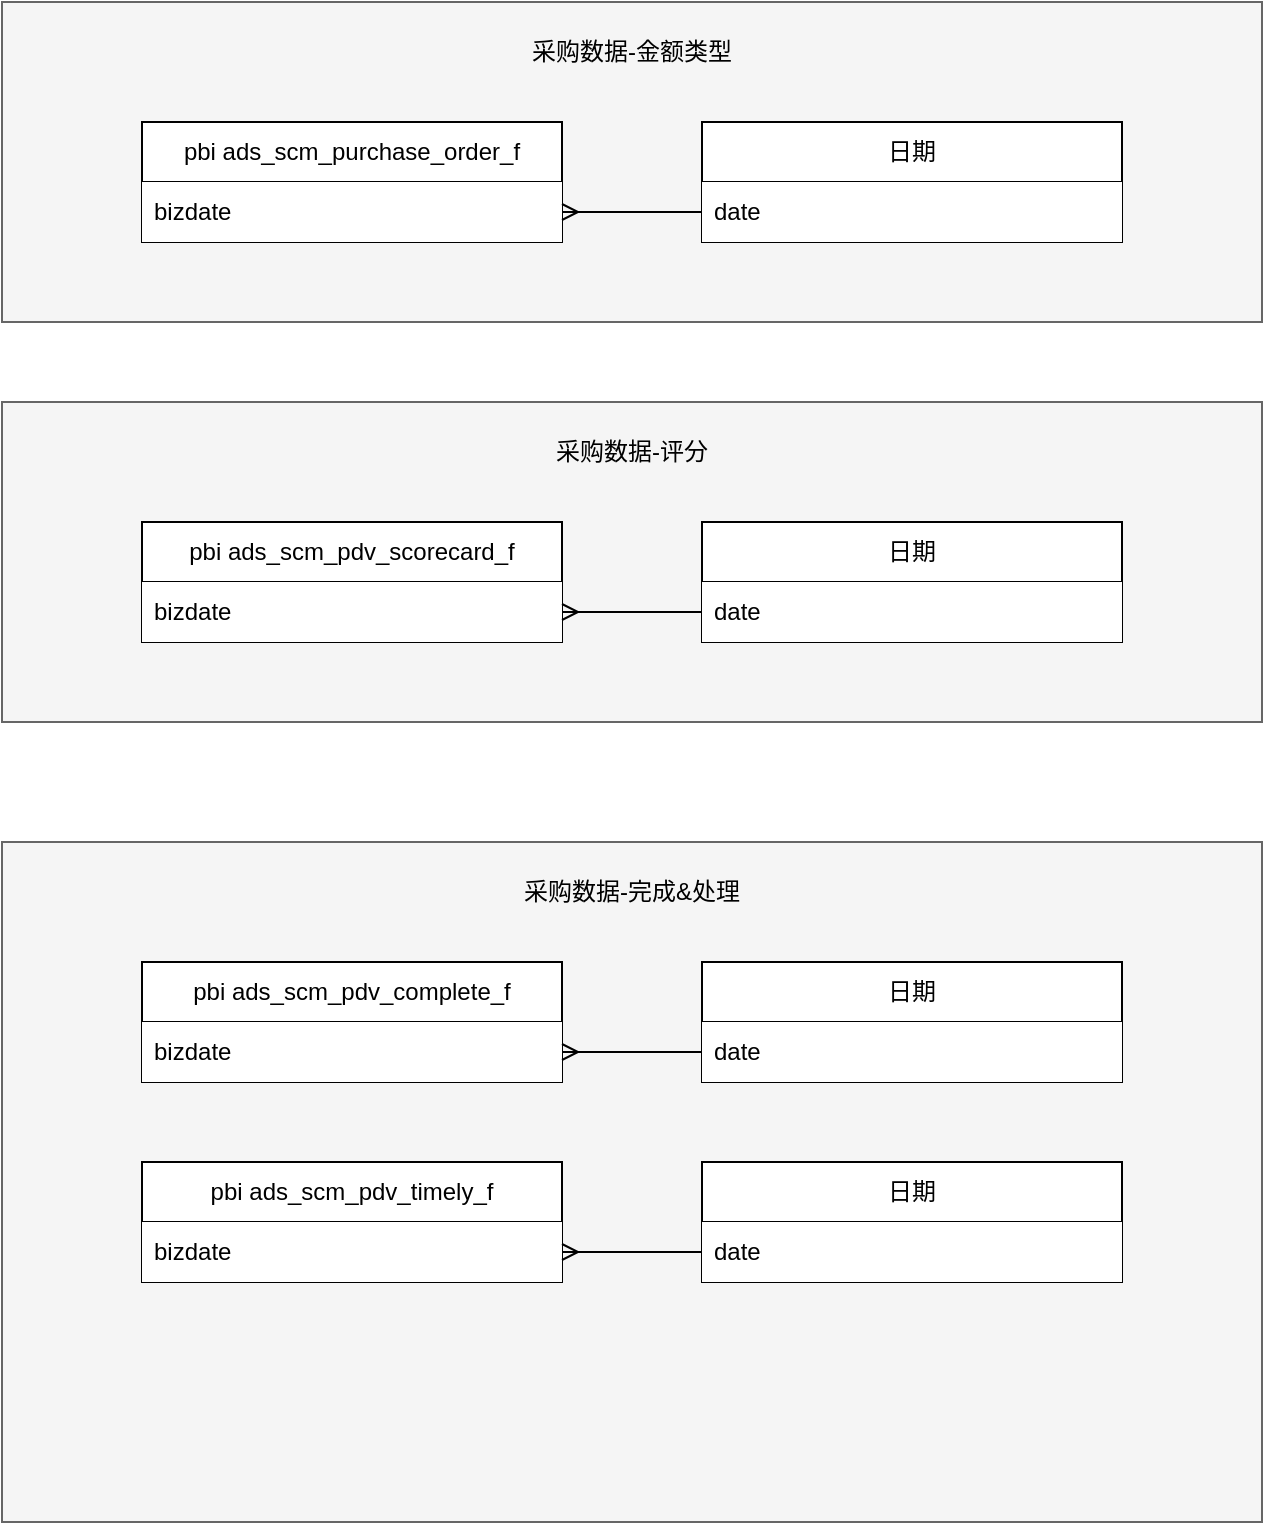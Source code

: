 <mxfile version="22.0.7" type="github">
  <diagram name="第 1 页" id="ms7cmBtQCjfg9Er-cUNL">
    <mxGraphModel dx="936" dy="474" grid="1" gridSize="10" guides="1" tooltips="1" connect="1" arrows="1" fold="1" page="1" pageScale="1" pageWidth="827" pageHeight="1169" math="0" shadow="0">
      <root>
        <mxCell id="0" />
        <mxCell id="1" parent="0" />
        <mxCell id="bN1EZidKKzJhDgt3exao-81" value="" style="rounded=0;whiteSpace=wrap;html=1;fillColor=#f5f5f5;fontColor=#333333;strokeColor=#666666;" vertex="1" parent="1">
          <mxGeometry x="99" y="60" width="630" height="160" as="geometry" />
        </mxCell>
        <mxCell id="bN1EZidKKzJhDgt3exao-72" value="pbi ads_scm_purchase_order_f" style="swimlane;fontStyle=0;childLayout=stackLayout;horizontal=1;startSize=30;horizontalStack=0;resizeParent=1;resizeParentMax=0;resizeLast=0;collapsible=1;marginBottom=0;whiteSpace=wrap;html=1;" vertex="1" parent="1">
          <mxGeometry x="169" y="120" width="210" height="60" as="geometry" />
        </mxCell>
        <mxCell id="bN1EZidKKzJhDgt3exao-73" value="bizdate" style="text;strokeColor=none;fillColor=default;align=left;verticalAlign=middle;spacingLeft=4;spacingRight=4;overflow=hidden;points=[[0,0.5],[1,0.5]];portConstraint=eastwest;rotatable=0;whiteSpace=wrap;html=1;" vertex="1" parent="bN1EZidKKzJhDgt3exao-72">
          <mxGeometry y="30" width="210" height="30" as="geometry" />
        </mxCell>
        <mxCell id="bN1EZidKKzJhDgt3exao-76" value="日期" style="swimlane;fontStyle=0;childLayout=stackLayout;horizontal=1;startSize=30;horizontalStack=0;resizeParent=1;resizeParentMax=0;resizeLast=0;collapsible=1;marginBottom=0;whiteSpace=wrap;html=1;" vertex="1" parent="1">
          <mxGeometry x="449" y="120" width="210" height="60" as="geometry" />
        </mxCell>
        <mxCell id="bN1EZidKKzJhDgt3exao-77" value="date" style="text;align=left;verticalAlign=middle;spacingLeft=4;spacingRight=4;overflow=hidden;points=[[0,0.5],[1,0.5]];portConstraint=eastwest;rotatable=0;whiteSpace=wrap;html=1;fillColor=default;" vertex="1" parent="bN1EZidKKzJhDgt3exao-76">
          <mxGeometry y="30" width="210" height="30" as="geometry" />
        </mxCell>
        <mxCell id="bN1EZidKKzJhDgt3exao-80" style="edgeStyle=orthogonalEdgeStyle;rounded=0;orthogonalLoop=1;jettySize=auto;html=1;exitX=0;exitY=0.5;exitDx=0;exitDy=0;entryX=1;entryY=0.5;entryDx=0;entryDy=0;endArrow=ERmany;endFill=0;" edge="1" parent="1" source="bN1EZidKKzJhDgt3exao-77" target="bN1EZidKKzJhDgt3exao-73">
          <mxGeometry relative="1" as="geometry" />
        </mxCell>
        <mxCell id="bN1EZidKKzJhDgt3exao-82" value="采购数据-金额类型" style="text;html=1;strokeColor=none;fillColor=none;align=center;verticalAlign=middle;whiteSpace=wrap;rounded=0;" vertex="1" parent="1">
          <mxGeometry x="356" y="70" width="116" height="30" as="geometry" />
        </mxCell>
        <mxCell id="bN1EZidKKzJhDgt3exao-83" value="" style="rounded=0;whiteSpace=wrap;html=1;fillColor=#f5f5f5;fontColor=#333333;strokeColor=#666666;" vertex="1" parent="1">
          <mxGeometry x="99" y="260" width="630" height="160" as="geometry" />
        </mxCell>
        <mxCell id="bN1EZidKKzJhDgt3exao-84" value="pbi ads_scm_pdv_scorecard_f" style="swimlane;fontStyle=0;childLayout=stackLayout;horizontal=1;startSize=30;horizontalStack=0;resizeParent=1;resizeParentMax=0;resizeLast=0;collapsible=1;marginBottom=0;whiteSpace=wrap;html=1;" vertex="1" parent="1">
          <mxGeometry x="169" y="320" width="210" height="60" as="geometry" />
        </mxCell>
        <mxCell id="bN1EZidKKzJhDgt3exao-85" value="bizdate" style="text;strokeColor=none;fillColor=default;align=left;verticalAlign=middle;spacingLeft=4;spacingRight=4;overflow=hidden;points=[[0,0.5],[1,0.5]];portConstraint=eastwest;rotatable=0;whiteSpace=wrap;html=1;" vertex="1" parent="bN1EZidKKzJhDgt3exao-84">
          <mxGeometry y="30" width="210" height="30" as="geometry" />
        </mxCell>
        <mxCell id="bN1EZidKKzJhDgt3exao-86" value="日期" style="swimlane;fontStyle=0;childLayout=stackLayout;horizontal=1;startSize=30;horizontalStack=0;resizeParent=1;resizeParentMax=0;resizeLast=0;collapsible=1;marginBottom=0;whiteSpace=wrap;html=1;" vertex="1" parent="1">
          <mxGeometry x="449" y="320" width="210" height="60" as="geometry" />
        </mxCell>
        <mxCell id="bN1EZidKKzJhDgt3exao-87" value="date" style="text;align=left;verticalAlign=middle;spacingLeft=4;spacingRight=4;overflow=hidden;points=[[0,0.5],[1,0.5]];portConstraint=eastwest;rotatable=0;whiteSpace=wrap;html=1;fillColor=default;" vertex="1" parent="bN1EZidKKzJhDgt3exao-86">
          <mxGeometry y="30" width="210" height="30" as="geometry" />
        </mxCell>
        <mxCell id="bN1EZidKKzJhDgt3exao-88" style="edgeStyle=orthogonalEdgeStyle;rounded=0;orthogonalLoop=1;jettySize=auto;html=1;exitX=0;exitY=0.5;exitDx=0;exitDy=0;entryX=1;entryY=0.5;entryDx=0;entryDy=0;endArrow=ERmany;endFill=0;" edge="1" parent="1" source="bN1EZidKKzJhDgt3exao-87" target="bN1EZidKKzJhDgt3exao-85">
          <mxGeometry relative="1" as="geometry" />
        </mxCell>
        <mxCell id="bN1EZidKKzJhDgt3exao-89" value="采购数据-评分" style="text;html=1;strokeColor=none;fillColor=none;align=center;verticalAlign=middle;whiteSpace=wrap;rounded=0;" vertex="1" parent="1">
          <mxGeometry x="356" y="270" width="116" height="30" as="geometry" />
        </mxCell>
        <mxCell id="bN1EZidKKzJhDgt3exao-90" value="" style="rounded=0;whiteSpace=wrap;html=1;fillColor=#f5f5f5;fontColor=#333333;strokeColor=#666666;" vertex="1" parent="1">
          <mxGeometry x="99" y="480" width="630" height="340" as="geometry" />
        </mxCell>
        <mxCell id="bN1EZidKKzJhDgt3exao-91" value="pbi ads_scm_pdv_complete_f" style="swimlane;fontStyle=0;childLayout=stackLayout;horizontal=1;startSize=30;horizontalStack=0;resizeParent=1;resizeParentMax=0;resizeLast=0;collapsible=1;marginBottom=0;whiteSpace=wrap;html=1;" vertex="1" parent="1">
          <mxGeometry x="169" y="540" width="210" height="60" as="geometry" />
        </mxCell>
        <mxCell id="bN1EZidKKzJhDgt3exao-92" value="bizdate" style="text;strokeColor=none;fillColor=default;align=left;verticalAlign=middle;spacingLeft=4;spacingRight=4;overflow=hidden;points=[[0,0.5],[1,0.5]];portConstraint=eastwest;rotatable=0;whiteSpace=wrap;html=1;" vertex="1" parent="bN1EZidKKzJhDgt3exao-91">
          <mxGeometry y="30" width="210" height="30" as="geometry" />
        </mxCell>
        <mxCell id="bN1EZidKKzJhDgt3exao-93" value="日期" style="swimlane;fontStyle=0;childLayout=stackLayout;horizontal=1;startSize=30;horizontalStack=0;resizeParent=1;resizeParentMax=0;resizeLast=0;collapsible=1;marginBottom=0;whiteSpace=wrap;html=1;" vertex="1" parent="1">
          <mxGeometry x="449" y="540" width="210" height="60" as="geometry" />
        </mxCell>
        <mxCell id="bN1EZidKKzJhDgt3exao-94" value="date" style="text;align=left;verticalAlign=middle;spacingLeft=4;spacingRight=4;overflow=hidden;points=[[0,0.5],[1,0.5]];portConstraint=eastwest;rotatable=0;whiteSpace=wrap;html=1;fillColor=default;" vertex="1" parent="bN1EZidKKzJhDgt3exao-93">
          <mxGeometry y="30" width="210" height="30" as="geometry" />
        </mxCell>
        <mxCell id="bN1EZidKKzJhDgt3exao-95" style="edgeStyle=orthogonalEdgeStyle;rounded=0;orthogonalLoop=1;jettySize=auto;html=1;exitX=0;exitY=0.5;exitDx=0;exitDy=0;entryX=1;entryY=0.5;entryDx=0;entryDy=0;endArrow=ERmany;endFill=0;" edge="1" parent="1" source="bN1EZidKKzJhDgt3exao-94" target="bN1EZidKKzJhDgt3exao-92">
          <mxGeometry relative="1" as="geometry" />
        </mxCell>
        <mxCell id="bN1EZidKKzJhDgt3exao-96" value="采购数据-完成&amp;amp;处理" style="text;html=1;strokeColor=none;fillColor=none;align=center;verticalAlign=middle;whiteSpace=wrap;rounded=0;" vertex="1" parent="1">
          <mxGeometry x="356" y="490" width="116" height="30" as="geometry" />
        </mxCell>
        <mxCell id="bN1EZidKKzJhDgt3exao-97" value="pbi ads_scm_pdv_timely_f" style="swimlane;fontStyle=0;childLayout=stackLayout;horizontal=1;startSize=30;horizontalStack=0;resizeParent=1;resizeParentMax=0;resizeLast=0;collapsible=1;marginBottom=0;whiteSpace=wrap;html=1;" vertex="1" parent="1">
          <mxGeometry x="169" y="640" width="210" height="60" as="geometry" />
        </mxCell>
        <mxCell id="bN1EZidKKzJhDgt3exao-98" value="bizdate" style="text;strokeColor=none;fillColor=default;align=left;verticalAlign=middle;spacingLeft=4;spacingRight=4;overflow=hidden;points=[[0,0.5],[1,0.5]];portConstraint=eastwest;rotatable=0;whiteSpace=wrap;html=1;" vertex="1" parent="bN1EZidKKzJhDgt3exao-97">
          <mxGeometry y="30" width="210" height="30" as="geometry" />
        </mxCell>
        <mxCell id="bN1EZidKKzJhDgt3exao-99" value="日期" style="swimlane;fontStyle=0;childLayout=stackLayout;horizontal=1;startSize=30;horizontalStack=0;resizeParent=1;resizeParentMax=0;resizeLast=0;collapsible=1;marginBottom=0;whiteSpace=wrap;html=1;" vertex="1" parent="1">
          <mxGeometry x="449" y="640" width="210" height="60" as="geometry" />
        </mxCell>
        <mxCell id="bN1EZidKKzJhDgt3exao-100" value="date" style="text;align=left;verticalAlign=middle;spacingLeft=4;spacingRight=4;overflow=hidden;points=[[0,0.5],[1,0.5]];portConstraint=eastwest;rotatable=0;whiteSpace=wrap;html=1;fillColor=default;" vertex="1" parent="bN1EZidKKzJhDgt3exao-99">
          <mxGeometry y="30" width="210" height="30" as="geometry" />
        </mxCell>
        <mxCell id="bN1EZidKKzJhDgt3exao-102" style="edgeStyle=orthogonalEdgeStyle;rounded=0;orthogonalLoop=1;jettySize=auto;html=1;exitX=0;exitY=0.5;exitDx=0;exitDy=0;entryX=1;entryY=0.5;entryDx=0;entryDy=0;endArrow=ERmany;endFill=0;" edge="1" parent="1" source="bN1EZidKKzJhDgt3exao-100" target="bN1EZidKKzJhDgt3exao-98">
          <mxGeometry relative="1" as="geometry" />
        </mxCell>
      </root>
    </mxGraphModel>
  </diagram>
</mxfile>
